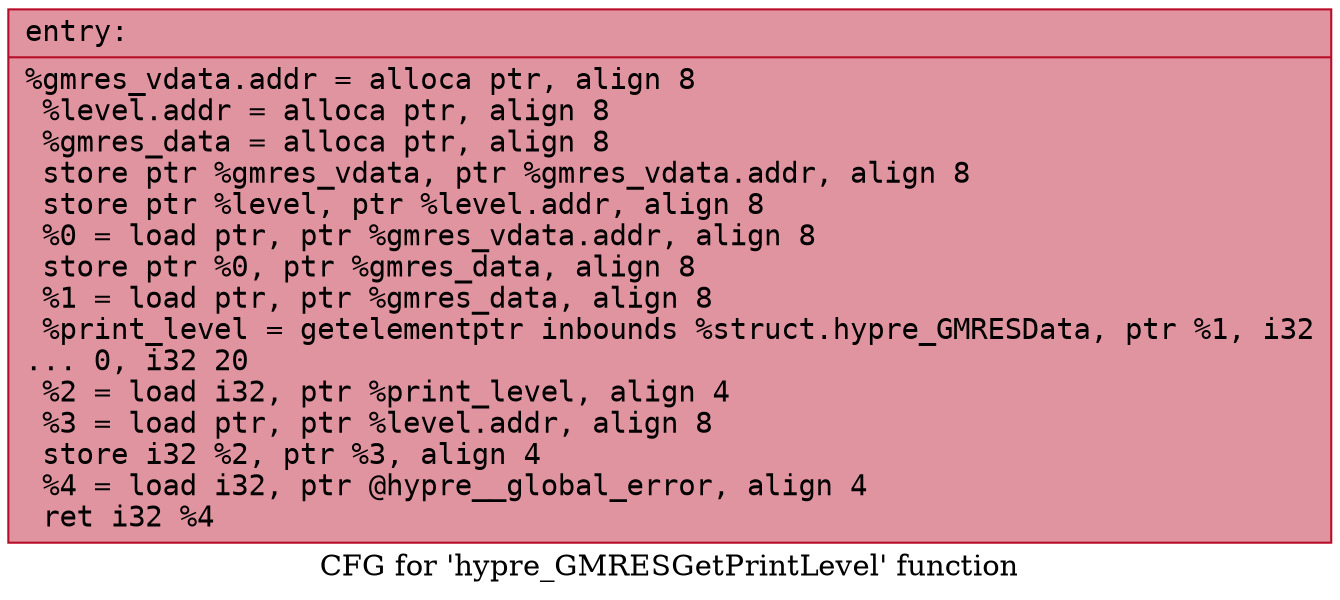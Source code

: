 digraph "CFG for 'hypre_GMRESGetPrintLevel' function" {
	label="CFG for 'hypre_GMRESGetPrintLevel' function";

	Node0x56458ac28310 [shape=record,color="#b70d28ff", style=filled, fillcolor="#b70d2870" fontname="Courier",label="{entry:\l|  %gmres_vdata.addr = alloca ptr, align 8\l  %level.addr = alloca ptr, align 8\l  %gmres_data = alloca ptr, align 8\l  store ptr %gmres_vdata, ptr %gmres_vdata.addr, align 8\l  store ptr %level, ptr %level.addr, align 8\l  %0 = load ptr, ptr %gmres_vdata.addr, align 8\l  store ptr %0, ptr %gmres_data, align 8\l  %1 = load ptr, ptr %gmres_data, align 8\l  %print_level = getelementptr inbounds %struct.hypre_GMRESData, ptr %1, i32\l... 0, i32 20\l  %2 = load i32, ptr %print_level, align 4\l  %3 = load ptr, ptr %level.addr, align 8\l  store i32 %2, ptr %3, align 4\l  %4 = load i32, ptr @hypre__global_error, align 4\l  ret i32 %4\l}"];
}

